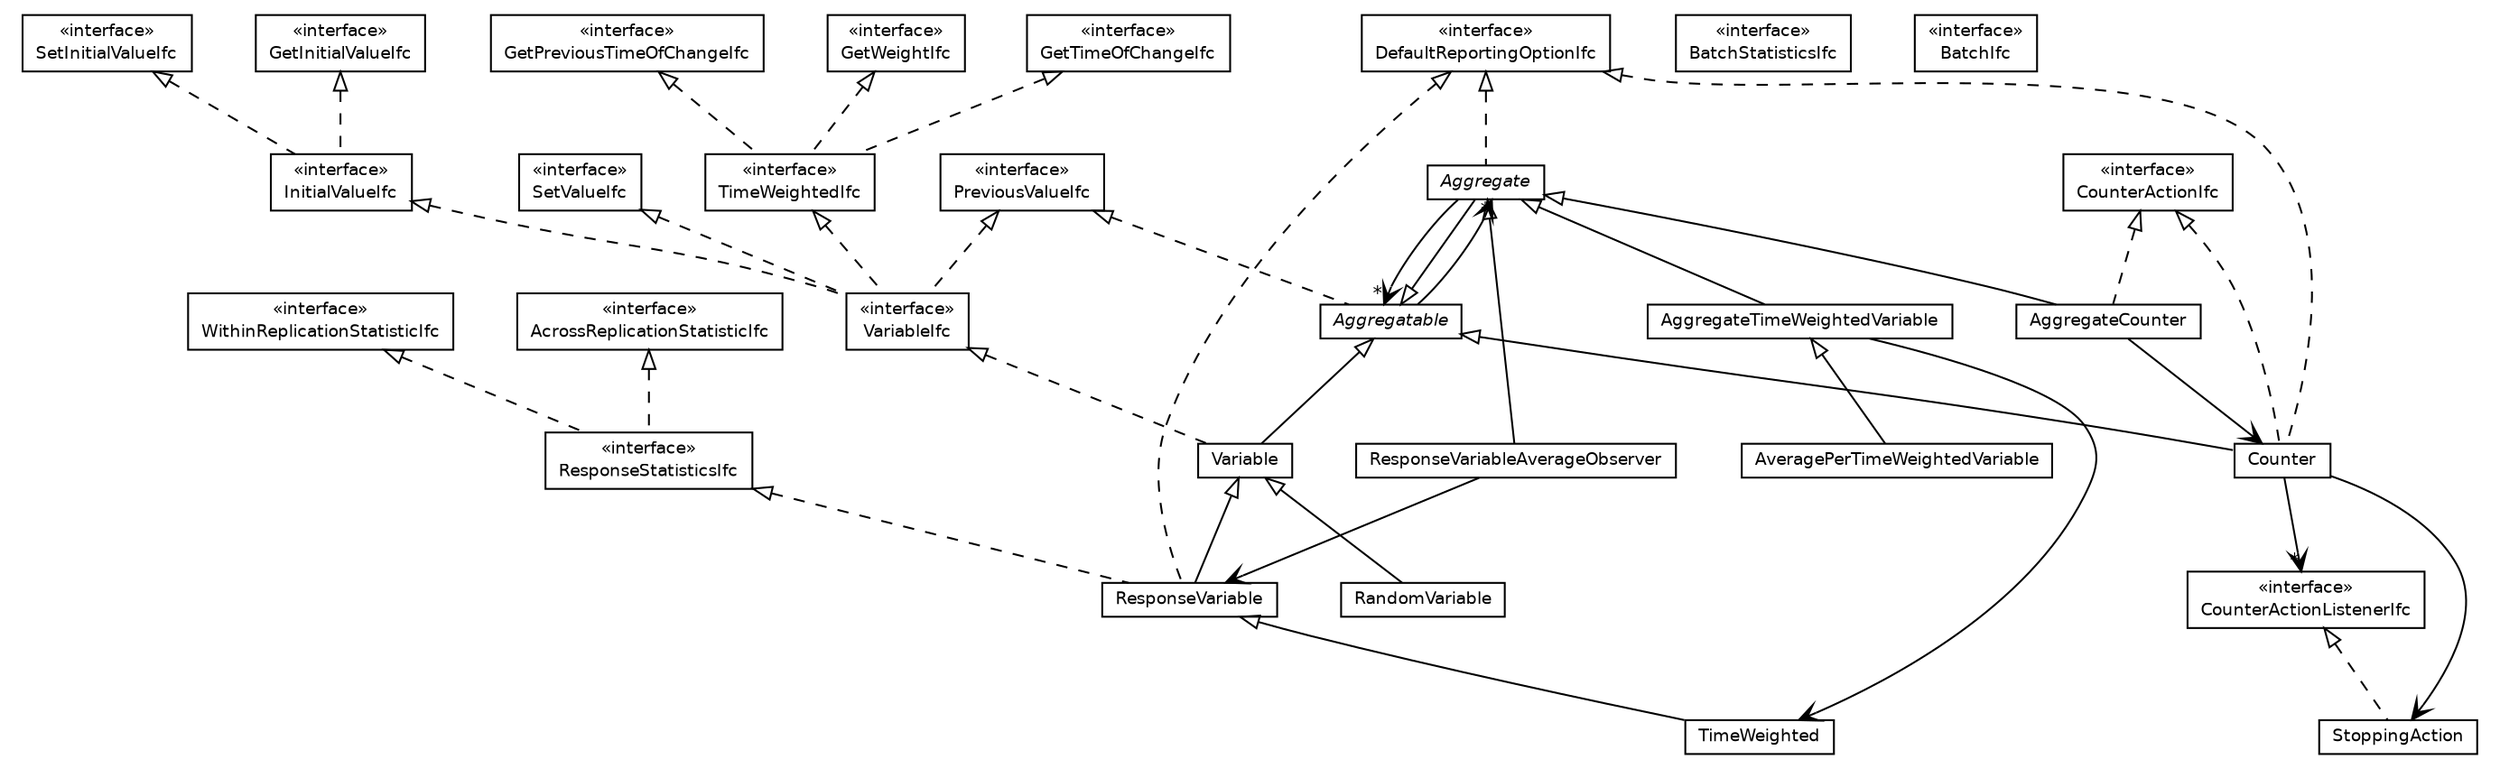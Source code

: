 #!/usr/local/bin/dot
#
# Class diagram 
# Generated by UMLGraph version 5.4 (http://www.umlgraph.org/)
#

digraph G {
	edge [fontname="Helvetica",fontsize=10,labelfontname="Helvetica",labelfontsize=10];
	node [fontname="Helvetica",fontsize=10,shape=plaintext];
	nodesep=0.25;
	ranksep=0.5;
	// jsl.modeling.elements.variable.WithinReplicationStatisticIfc
	c5435 [label=<<table title="jsl.modeling.elements.variable.WithinReplicationStatisticIfc" border="0" cellborder="1" cellspacing="0" cellpadding="2" port="p" href="./WithinReplicationStatisticIfc.html">
		<tr><td><table border="0" cellspacing="0" cellpadding="1">
<tr><td align="center" balign="center"> &#171;interface&#187; </td></tr>
<tr><td align="center" balign="center"> WithinReplicationStatisticIfc </td></tr>
		</table></td></tr>
		</table>>, URL="./WithinReplicationStatisticIfc.html", fontname="Helvetica", fontcolor="black", fontsize=9.0];
	// jsl.modeling.elements.variable.VariableIfc
	c5436 [label=<<table title="jsl.modeling.elements.variable.VariableIfc" border="0" cellborder="1" cellspacing="0" cellpadding="2" port="p" href="./VariableIfc.html">
		<tr><td><table border="0" cellspacing="0" cellpadding="1">
<tr><td align="center" balign="center"> &#171;interface&#187; </td></tr>
<tr><td align="center" balign="center"> VariableIfc </td></tr>
		</table></td></tr>
		</table>>, URL="./VariableIfc.html", fontname="Helvetica", fontcolor="black", fontsize=9.0];
	// jsl.modeling.elements.variable.Variable
	c5437 [label=<<table title="jsl.modeling.elements.variable.Variable" border="0" cellborder="1" cellspacing="0" cellpadding="2" port="p" href="./Variable.html">
		<tr><td><table border="0" cellspacing="0" cellpadding="1">
<tr><td align="center" balign="center"> Variable </td></tr>
		</table></td></tr>
		</table>>, URL="./Variable.html", fontname="Helvetica", fontcolor="black", fontsize=9.0];
	// jsl.modeling.elements.variable.TimeWeightedIfc
	c5438 [label=<<table title="jsl.modeling.elements.variable.TimeWeightedIfc" border="0" cellborder="1" cellspacing="0" cellpadding="2" port="p" href="./TimeWeightedIfc.html">
		<tr><td><table border="0" cellspacing="0" cellpadding="1">
<tr><td align="center" balign="center"> &#171;interface&#187; </td></tr>
<tr><td align="center" balign="center"> TimeWeightedIfc </td></tr>
		</table></td></tr>
		</table>>, URL="./TimeWeightedIfc.html", fontname="Helvetica", fontcolor="black", fontsize=9.0];
	// jsl.modeling.elements.variable.TimeWeighted
	c5439 [label=<<table title="jsl.modeling.elements.variable.TimeWeighted" border="0" cellborder="1" cellspacing="0" cellpadding="2" port="p" href="./TimeWeighted.html">
		<tr><td><table border="0" cellspacing="0" cellpadding="1">
<tr><td align="center" balign="center"> TimeWeighted </td></tr>
		</table></td></tr>
		</table>>, URL="./TimeWeighted.html", fontname="Helvetica", fontcolor="black", fontsize=9.0];
	// jsl.modeling.elements.variable.SetValueIfc
	c5440 [label=<<table title="jsl.modeling.elements.variable.SetValueIfc" border="0" cellborder="1" cellspacing="0" cellpadding="2" port="p" href="./SetValueIfc.html">
		<tr><td><table border="0" cellspacing="0" cellpadding="1">
<tr><td align="center" balign="center"> &#171;interface&#187; </td></tr>
<tr><td align="center" balign="center"> SetValueIfc </td></tr>
		</table></td></tr>
		</table>>, URL="./SetValueIfc.html", fontname="Helvetica", fontcolor="black", fontsize=9.0];
	// jsl.modeling.elements.variable.SetInitialValueIfc
	c5441 [label=<<table title="jsl.modeling.elements.variable.SetInitialValueIfc" border="0" cellborder="1" cellspacing="0" cellpadding="2" port="p" href="./SetInitialValueIfc.html">
		<tr><td><table border="0" cellspacing="0" cellpadding="1">
<tr><td align="center" balign="center"> &#171;interface&#187; </td></tr>
<tr><td align="center" balign="center"> SetInitialValueIfc </td></tr>
		</table></td></tr>
		</table>>, URL="./SetInitialValueIfc.html", fontname="Helvetica", fontcolor="black", fontsize=9.0];
	// jsl.modeling.elements.variable.ResponseVariableAverageObserver
	c5442 [label=<<table title="jsl.modeling.elements.variable.ResponseVariableAverageObserver" border="0" cellborder="1" cellspacing="0" cellpadding="2" port="p" href="./ResponseVariableAverageObserver.html">
		<tr><td><table border="0" cellspacing="0" cellpadding="1">
<tr><td align="center" balign="center"> ResponseVariableAverageObserver </td></tr>
		</table></td></tr>
		</table>>, URL="./ResponseVariableAverageObserver.html", fontname="Helvetica", fontcolor="black", fontsize=9.0];
	// jsl.modeling.elements.variable.ResponseVariable
	c5443 [label=<<table title="jsl.modeling.elements.variable.ResponseVariable" border="0" cellborder="1" cellspacing="0" cellpadding="2" port="p" href="./ResponseVariable.html">
		<tr><td><table border="0" cellspacing="0" cellpadding="1">
<tr><td align="center" balign="center"> ResponseVariable </td></tr>
		</table></td></tr>
		</table>>, URL="./ResponseVariable.html", fontname="Helvetica", fontcolor="black", fontsize=9.0];
	// jsl.modeling.elements.variable.ResponseStatisticsIfc
	c5444 [label=<<table title="jsl.modeling.elements.variable.ResponseStatisticsIfc" border="0" cellborder="1" cellspacing="0" cellpadding="2" port="p" href="./ResponseStatisticsIfc.html">
		<tr><td><table border="0" cellspacing="0" cellpadding="1">
<tr><td align="center" balign="center"> &#171;interface&#187; </td></tr>
<tr><td align="center" balign="center"> ResponseStatisticsIfc </td></tr>
		</table></td></tr>
		</table>>, URL="./ResponseStatisticsIfc.html", fontname="Helvetica", fontcolor="black", fontsize=9.0];
	// jsl.modeling.elements.variable.RandomVariable
	c5445 [label=<<table title="jsl.modeling.elements.variable.RandomVariable" border="0" cellborder="1" cellspacing="0" cellpadding="2" port="p" href="./RandomVariable.html">
		<tr><td><table border="0" cellspacing="0" cellpadding="1">
<tr><td align="center" balign="center"> RandomVariable </td></tr>
		</table></td></tr>
		</table>>, URL="./RandomVariable.html", fontname="Helvetica", fontcolor="black", fontsize=9.0];
	// jsl.modeling.elements.variable.PreviousValueIfc
	c5446 [label=<<table title="jsl.modeling.elements.variable.PreviousValueIfc" border="0" cellborder="1" cellspacing="0" cellpadding="2" port="p" href="./PreviousValueIfc.html">
		<tr><td><table border="0" cellspacing="0" cellpadding="1">
<tr><td align="center" balign="center"> &#171;interface&#187; </td></tr>
<tr><td align="center" balign="center"> PreviousValueIfc </td></tr>
		</table></td></tr>
		</table>>, URL="./PreviousValueIfc.html", fontname="Helvetica", fontcolor="black", fontsize=9.0];
	// jsl.modeling.elements.variable.InitialValueIfc
	c5447 [label=<<table title="jsl.modeling.elements.variable.InitialValueIfc" border="0" cellborder="1" cellspacing="0" cellpadding="2" port="p" href="./InitialValueIfc.html">
		<tr><td><table border="0" cellspacing="0" cellpadding="1">
<tr><td align="center" balign="center"> &#171;interface&#187; </td></tr>
<tr><td align="center" balign="center"> InitialValueIfc </td></tr>
		</table></td></tr>
		</table>>, URL="./InitialValueIfc.html", fontname="Helvetica", fontcolor="black", fontsize=9.0];
	// jsl.modeling.elements.variable.GetWeightIfc
	c5448 [label=<<table title="jsl.modeling.elements.variable.GetWeightIfc" border="0" cellborder="1" cellspacing="0" cellpadding="2" port="p" href="./GetWeightIfc.html">
		<tr><td><table border="0" cellspacing="0" cellpadding="1">
<tr><td align="center" balign="center"> &#171;interface&#187; </td></tr>
<tr><td align="center" balign="center"> GetWeightIfc </td></tr>
		</table></td></tr>
		</table>>, URL="./GetWeightIfc.html", fontname="Helvetica", fontcolor="black", fontsize=9.0];
	// jsl.modeling.elements.variable.GetTimeOfChangeIfc
	c5449 [label=<<table title="jsl.modeling.elements.variable.GetTimeOfChangeIfc" border="0" cellborder="1" cellspacing="0" cellpadding="2" port="p" href="./GetTimeOfChangeIfc.html">
		<tr><td><table border="0" cellspacing="0" cellpadding="1">
<tr><td align="center" balign="center"> &#171;interface&#187; </td></tr>
<tr><td align="center" balign="center"> GetTimeOfChangeIfc </td></tr>
		</table></td></tr>
		</table>>, URL="./GetTimeOfChangeIfc.html", fontname="Helvetica", fontcolor="black", fontsize=9.0];
	// jsl.modeling.elements.variable.GetPreviousTimeOfChangeIfc
	c5450 [label=<<table title="jsl.modeling.elements.variable.GetPreviousTimeOfChangeIfc" border="0" cellborder="1" cellspacing="0" cellpadding="2" port="p" href="./GetPreviousTimeOfChangeIfc.html">
		<tr><td><table border="0" cellspacing="0" cellpadding="1">
<tr><td align="center" balign="center"> &#171;interface&#187; </td></tr>
<tr><td align="center" balign="center"> GetPreviousTimeOfChangeIfc </td></tr>
		</table></td></tr>
		</table>>, URL="./GetPreviousTimeOfChangeIfc.html", fontname="Helvetica", fontcolor="black", fontsize=9.0];
	// jsl.modeling.elements.variable.GetInitialValueIfc
	c5451 [label=<<table title="jsl.modeling.elements.variable.GetInitialValueIfc" border="0" cellborder="1" cellspacing="0" cellpadding="2" port="p" href="./GetInitialValueIfc.html">
		<tr><td><table border="0" cellspacing="0" cellpadding="1">
<tr><td align="center" balign="center"> &#171;interface&#187; </td></tr>
<tr><td align="center" balign="center"> GetInitialValueIfc </td></tr>
		</table></td></tr>
		</table>>, URL="./GetInitialValueIfc.html", fontname="Helvetica", fontcolor="black", fontsize=9.0];
	// jsl.modeling.elements.variable.DefaultReportingOptionIfc
	c5452 [label=<<table title="jsl.modeling.elements.variable.DefaultReportingOptionIfc" border="0" cellborder="1" cellspacing="0" cellpadding="2" port="p" href="./DefaultReportingOptionIfc.html">
		<tr><td><table border="0" cellspacing="0" cellpadding="1">
<tr><td align="center" balign="center"> &#171;interface&#187; </td></tr>
<tr><td align="center" balign="center"> DefaultReportingOptionIfc </td></tr>
		</table></td></tr>
		</table>>, URL="./DefaultReportingOptionIfc.html", fontname="Helvetica", fontcolor="black", fontsize=9.0];
	// jsl.modeling.elements.variable.CounterActionListenerIfc
	c5453 [label=<<table title="jsl.modeling.elements.variable.CounterActionListenerIfc" border="0" cellborder="1" cellspacing="0" cellpadding="2" port="p" href="./CounterActionListenerIfc.html">
		<tr><td><table border="0" cellspacing="0" cellpadding="1">
<tr><td align="center" balign="center"> &#171;interface&#187; </td></tr>
<tr><td align="center" balign="center"> CounterActionListenerIfc </td></tr>
		</table></td></tr>
		</table>>, URL="./CounterActionListenerIfc.html", fontname="Helvetica", fontcolor="black", fontsize=9.0];
	// jsl.modeling.elements.variable.CounterActionIfc
	c5454 [label=<<table title="jsl.modeling.elements.variable.CounterActionIfc" border="0" cellborder="1" cellspacing="0" cellpadding="2" port="p" href="./CounterActionIfc.html">
		<tr><td><table border="0" cellspacing="0" cellpadding="1">
<tr><td align="center" balign="center"> &#171;interface&#187; </td></tr>
<tr><td align="center" balign="center"> CounterActionIfc </td></tr>
		</table></td></tr>
		</table>>, URL="./CounterActionIfc.html", fontname="Helvetica", fontcolor="black", fontsize=9.0];
	// jsl.modeling.elements.variable.Counter
	c5455 [label=<<table title="jsl.modeling.elements.variable.Counter" border="0" cellborder="1" cellspacing="0" cellpadding="2" port="p" href="./Counter.html">
		<tr><td><table border="0" cellspacing="0" cellpadding="1">
<tr><td align="center" balign="center"> Counter </td></tr>
		</table></td></tr>
		</table>>, URL="./Counter.html", fontname="Helvetica", fontcolor="black", fontsize=9.0];
	// jsl.modeling.elements.variable.Counter.StoppingAction
	c5456 [label=<<table title="jsl.modeling.elements.variable.Counter.StoppingAction" border="0" cellborder="1" cellspacing="0" cellpadding="2" port="p" href="./Counter.StoppingAction.html">
		<tr><td><table border="0" cellspacing="0" cellpadding="1">
<tr><td align="center" balign="center"> StoppingAction </td></tr>
		</table></td></tr>
		</table>>, URL="./Counter.StoppingAction.html", fontname="Helvetica", fontcolor="black", fontsize=9.0];
	// jsl.modeling.elements.variable.BatchStatisticsIfc
	c5457 [label=<<table title="jsl.modeling.elements.variable.BatchStatisticsIfc" border="0" cellborder="1" cellspacing="0" cellpadding="2" port="p" href="./BatchStatisticsIfc.html">
		<tr><td><table border="0" cellspacing="0" cellpadding="1">
<tr><td align="center" balign="center"> &#171;interface&#187; </td></tr>
<tr><td align="center" balign="center"> BatchStatisticsIfc </td></tr>
		</table></td></tr>
		</table>>, URL="./BatchStatisticsIfc.html", fontname="Helvetica", fontcolor="black", fontsize=9.0];
	// jsl.modeling.elements.variable.BatchIfc
	c5458 [label=<<table title="jsl.modeling.elements.variable.BatchIfc" border="0" cellborder="1" cellspacing="0" cellpadding="2" port="p" href="./BatchIfc.html">
		<tr><td><table border="0" cellspacing="0" cellpadding="1">
<tr><td align="center" balign="center"> &#171;interface&#187; </td></tr>
<tr><td align="center" balign="center"> BatchIfc </td></tr>
		</table></td></tr>
		</table>>, URL="./BatchIfc.html", fontname="Helvetica", fontcolor="black", fontsize=9.0];
	// jsl.modeling.elements.variable.AveragePerTimeWeightedVariable
	c5459 [label=<<table title="jsl.modeling.elements.variable.AveragePerTimeWeightedVariable" border="0" cellborder="1" cellspacing="0" cellpadding="2" port="p" href="./AveragePerTimeWeightedVariable.html">
		<tr><td><table border="0" cellspacing="0" cellpadding="1">
<tr><td align="center" balign="center"> AveragePerTimeWeightedVariable </td></tr>
		</table></td></tr>
		</table>>, URL="./AveragePerTimeWeightedVariable.html", fontname="Helvetica", fontcolor="black", fontsize=9.0];
	// jsl.modeling.elements.variable.AggregateTimeWeightedVariable
	c5460 [label=<<table title="jsl.modeling.elements.variable.AggregateTimeWeightedVariable" border="0" cellborder="1" cellspacing="0" cellpadding="2" port="p" href="./AggregateTimeWeightedVariable.html">
		<tr><td><table border="0" cellspacing="0" cellpadding="1">
<tr><td align="center" balign="center"> AggregateTimeWeightedVariable </td></tr>
		</table></td></tr>
		</table>>, URL="./AggregateTimeWeightedVariable.html", fontname="Helvetica", fontcolor="black", fontsize=9.0];
	// jsl.modeling.elements.variable.AggregateCounter
	c5461 [label=<<table title="jsl.modeling.elements.variable.AggregateCounter" border="0" cellborder="1" cellspacing="0" cellpadding="2" port="p" href="./AggregateCounter.html">
		<tr><td><table border="0" cellspacing="0" cellpadding="1">
<tr><td align="center" balign="center"> AggregateCounter </td></tr>
		</table></td></tr>
		</table>>, URL="./AggregateCounter.html", fontname="Helvetica", fontcolor="black", fontsize=9.0];
	// jsl.modeling.elements.variable.Aggregate
	c5462 [label=<<table title="jsl.modeling.elements.variable.Aggregate" border="0" cellborder="1" cellspacing="0" cellpadding="2" port="p" href="./Aggregate.html">
		<tr><td><table border="0" cellspacing="0" cellpadding="1">
<tr><td align="center" balign="center"><font face="Helvetica-Oblique"> Aggregate </font></td></tr>
		</table></td></tr>
		</table>>, URL="./Aggregate.html", fontname="Helvetica", fontcolor="black", fontsize=9.0];
	// jsl.modeling.elements.variable.Aggregatable
	c5463 [label=<<table title="jsl.modeling.elements.variable.Aggregatable" border="0" cellborder="1" cellspacing="0" cellpadding="2" port="p" href="./Aggregatable.html">
		<tr><td><table border="0" cellspacing="0" cellpadding="1">
<tr><td align="center" balign="center"><font face="Helvetica-Oblique"> Aggregatable </font></td></tr>
		</table></td></tr>
		</table>>, URL="./Aggregatable.html", fontname="Helvetica", fontcolor="black", fontsize=9.0];
	// jsl.modeling.elements.variable.AcrossReplicationStatisticIfc
	c5464 [label=<<table title="jsl.modeling.elements.variable.AcrossReplicationStatisticIfc" border="0" cellborder="1" cellspacing="0" cellpadding="2" port="p" href="./AcrossReplicationStatisticIfc.html">
		<tr><td><table border="0" cellspacing="0" cellpadding="1">
<tr><td align="center" balign="center"> &#171;interface&#187; </td></tr>
<tr><td align="center" balign="center"> AcrossReplicationStatisticIfc </td></tr>
		</table></td></tr>
		</table>>, URL="./AcrossReplicationStatisticIfc.html", fontname="Helvetica", fontcolor="black", fontsize=9.0];
	//jsl.modeling.elements.variable.VariableIfc implements jsl.modeling.elements.variable.SetValueIfc
	c5440:p -> c5436:p [dir=back,arrowtail=empty,style=dashed];
	//jsl.modeling.elements.variable.VariableIfc implements jsl.modeling.elements.variable.PreviousValueIfc
	c5446:p -> c5436:p [dir=back,arrowtail=empty,style=dashed];
	//jsl.modeling.elements.variable.VariableIfc implements jsl.modeling.elements.variable.InitialValueIfc
	c5447:p -> c5436:p [dir=back,arrowtail=empty,style=dashed];
	//jsl.modeling.elements.variable.VariableIfc implements jsl.modeling.elements.variable.TimeWeightedIfc
	c5438:p -> c5436:p [dir=back,arrowtail=empty,style=dashed];
	//jsl.modeling.elements.variable.Variable extends jsl.modeling.elements.variable.Aggregatable
	c5463:p -> c5437:p [dir=back,arrowtail=empty];
	//jsl.modeling.elements.variable.Variable implements jsl.modeling.elements.variable.VariableIfc
	c5436:p -> c5437:p [dir=back,arrowtail=empty,style=dashed];
	//jsl.modeling.elements.variable.TimeWeightedIfc implements jsl.modeling.elements.variable.GetWeightIfc
	c5448:p -> c5438:p [dir=back,arrowtail=empty,style=dashed];
	//jsl.modeling.elements.variable.TimeWeightedIfc implements jsl.modeling.elements.variable.GetTimeOfChangeIfc
	c5449:p -> c5438:p [dir=back,arrowtail=empty,style=dashed];
	//jsl.modeling.elements.variable.TimeWeightedIfc implements jsl.modeling.elements.variable.GetPreviousTimeOfChangeIfc
	c5450:p -> c5438:p [dir=back,arrowtail=empty,style=dashed];
	//jsl.modeling.elements.variable.TimeWeighted extends jsl.modeling.elements.variable.ResponseVariable
	c5443:p -> c5439:p [dir=back,arrowtail=empty];
	//jsl.modeling.elements.variable.ResponseVariableAverageObserver extends jsl.modeling.elements.variable.Aggregate
	c5462:p -> c5442:p [dir=back,arrowtail=empty];
	//jsl.modeling.elements.variable.ResponseVariable extends jsl.modeling.elements.variable.Variable
	c5437:p -> c5443:p [dir=back,arrowtail=empty];
	//jsl.modeling.elements.variable.ResponseVariable implements jsl.modeling.elements.variable.DefaultReportingOptionIfc
	c5452:p -> c5443:p [dir=back,arrowtail=empty,style=dashed];
	//jsl.modeling.elements.variable.ResponseVariable implements jsl.modeling.elements.variable.ResponseStatisticsIfc
	c5444:p -> c5443:p [dir=back,arrowtail=empty,style=dashed];
	//jsl.modeling.elements.variable.ResponseStatisticsIfc implements jsl.modeling.elements.variable.AcrossReplicationStatisticIfc
	c5464:p -> c5444:p [dir=back,arrowtail=empty,style=dashed];
	//jsl.modeling.elements.variable.ResponseStatisticsIfc implements jsl.modeling.elements.variable.WithinReplicationStatisticIfc
	c5435:p -> c5444:p [dir=back,arrowtail=empty,style=dashed];
	//jsl.modeling.elements.variable.RandomVariable extends jsl.modeling.elements.variable.Variable
	c5437:p -> c5445:p [dir=back,arrowtail=empty];
	//jsl.modeling.elements.variable.InitialValueIfc implements jsl.modeling.elements.variable.SetInitialValueIfc
	c5441:p -> c5447:p [dir=back,arrowtail=empty,style=dashed];
	//jsl.modeling.elements.variable.InitialValueIfc implements jsl.modeling.elements.variable.GetInitialValueIfc
	c5451:p -> c5447:p [dir=back,arrowtail=empty,style=dashed];
	//jsl.modeling.elements.variable.Counter extends jsl.modeling.elements.variable.Aggregatable
	c5463:p -> c5455:p [dir=back,arrowtail=empty];
	//jsl.modeling.elements.variable.Counter implements jsl.modeling.elements.variable.CounterActionIfc
	c5454:p -> c5455:p [dir=back,arrowtail=empty,style=dashed];
	//jsl.modeling.elements.variable.Counter implements jsl.modeling.elements.variable.DefaultReportingOptionIfc
	c5452:p -> c5455:p [dir=back,arrowtail=empty,style=dashed];
	//jsl.modeling.elements.variable.Counter.StoppingAction implements jsl.modeling.elements.variable.CounterActionListenerIfc
	c5453:p -> c5456:p [dir=back,arrowtail=empty,style=dashed];
	//jsl.modeling.elements.variable.AveragePerTimeWeightedVariable extends jsl.modeling.elements.variable.AggregateTimeWeightedVariable
	c5460:p -> c5459:p [dir=back,arrowtail=empty];
	//jsl.modeling.elements.variable.AggregateTimeWeightedVariable extends jsl.modeling.elements.variable.Aggregate
	c5462:p -> c5460:p [dir=back,arrowtail=empty];
	//jsl.modeling.elements.variable.AggregateCounter extends jsl.modeling.elements.variable.Aggregate
	c5462:p -> c5461:p [dir=back,arrowtail=empty];
	//jsl.modeling.elements.variable.AggregateCounter implements jsl.modeling.elements.variable.CounterActionIfc
	c5454:p -> c5461:p [dir=back,arrowtail=empty,style=dashed];
	//jsl.modeling.elements.variable.Aggregate extends jsl.modeling.elements.variable.Aggregatable
	c5463:p -> c5462:p [dir=back,arrowtail=empty];
	//jsl.modeling.elements.variable.Aggregate implements jsl.modeling.elements.variable.DefaultReportingOptionIfc
	c5452:p -> c5462:p [dir=back,arrowtail=empty,style=dashed];
	//jsl.modeling.elements.variable.Aggregatable implements jsl.modeling.elements.variable.PreviousValueIfc
	c5446:p -> c5463:p [dir=back,arrowtail=empty,style=dashed];
	// jsl.modeling.elements.variable.ResponseVariableAverageObserver NAVASSOC jsl.modeling.elements.variable.ResponseVariable
	c5442:p -> c5443:p [taillabel="", label="", headlabel="", fontname="Helvetica", fontcolor="black", fontsize=10.0, color="black", arrowhead=open];
	// jsl.modeling.elements.variable.Counter NAVASSOC jsl.modeling.elements.variable.CounterActionListenerIfc
	c5455:p -> c5453:p [taillabel="", label="", headlabel="*", fontname="Helvetica", fontcolor="black", fontsize=10.0, color="black", arrowhead=open];
	// jsl.modeling.elements.variable.Counter NAVASSOC jsl.modeling.elements.variable.Counter.StoppingAction
	c5455:p -> c5456:p [taillabel="", label="", headlabel="", fontname="Helvetica", fontcolor="black", fontsize=10.0, color="black", arrowhead=open];
	// jsl.modeling.elements.variable.AggregateTimeWeightedVariable NAVASSOC jsl.modeling.elements.variable.TimeWeighted
	c5460:p -> c5439:p [taillabel="", label="", headlabel="", fontname="Helvetica", fontcolor="black", fontsize=10.0, color="black", arrowhead=open];
	// jsl.modeling.elements.variable.AggregateCounter NAVASSOC jsl.modeling.elements.variable.Counter
	c5461:p -> c5455:p [taillabel="", label="", headlabel="", fontname="Helvetica", fontcolor="black", fontsize=10.0, color="black", arrowhead=open];
	// jsl.modeling.elements.variable.Aggregate NAVASSOC jsl.modeling.elements.variable.Aggregatable
	c5462:p -> c5463:p [taillabel="", label="", headlabel="*", fontname="Helvetica", fontcolor="black", fontsize=10.0, color="black", arrowhead=open];
	// jsl.modeling.elements.variable.Aggregatable NAVASSOC jsl.modeling.elements.variable.Aggregate
	c5463:p -> c5462:p [taillabel="", label="", headlabel="*", fontname="Helvetica", fontcolor="black", fontsize=10.0, color="black", arrowhead=open];
}

